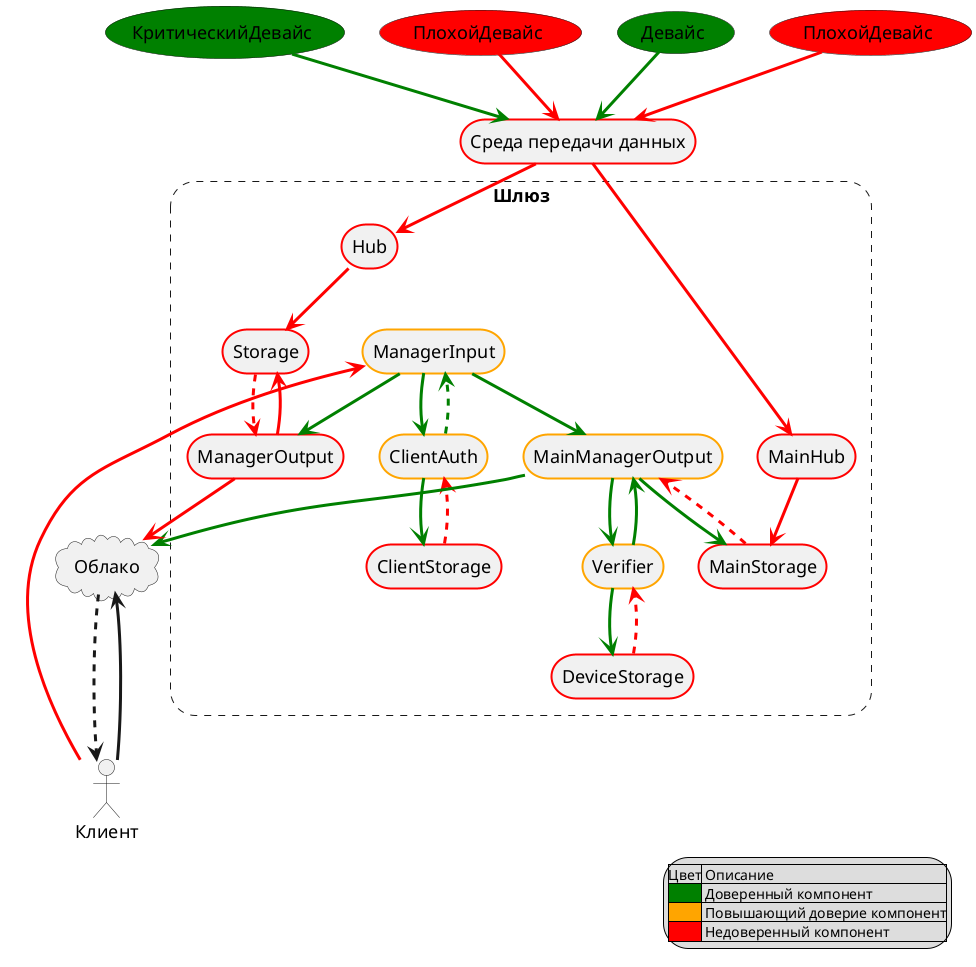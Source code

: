 @startuml

skinparam arrowthickness 3
skinparam defaultFontName Arial
skinparam defaultFontSize 18
skinparam roundCorner 50

legend right
    |Цвет| Описание |
    |<#green>| Доверенный компонент|
    |<#orange>| Повышающий доверие компонент|
    |<#red>| Недоверенный компонент|
endlegend

cloud Облако as cloud
actor Клиент as user


rectangle "Шлюз" #line.dashed{
    

    rectangle Hub as hub #line:Red;line.bold
    rectangle ManagerOutput as out #line:Red;line.bold
    rectangle Storage as storage #line:red;line.bold

    rectangle ClientStorage as cs #line:red;line.bold
    rectangle ClientAuth as auth2 #line:Orange;line.bold

    rectangle ManagerInput as in #line:Orange;line.bold

    rectangle Verifier as verifier #line:Orange;line.bold
    rectangle DeviceStorage as ds #line:red;line.bold
    rectangle MainManagerOutput as mainOut #line:Orange;line.bold
    rectangle MainStorage as mainStorage #line:red;line.bold
    rectangle MainHub as mainHub #line:Red;line.bold
} 


    (КритическийДевайс) as mainDevice #green
    (ПлохойДевайс) as angryDevice2 #red
    (Девайс) as device #green
    (ПлохойДевайс) as angryDevice1 #red

    rectangle "Среда передачи данных" as net #line:Red;line.bold

    angryDevice2 -[#Red]-> net
    mainDevice -[#green]-> net
    net -[#red]-> mainHub


    device -[#green]-> net
    angryDevice1 -[#Red]-> net
    net -[#red]-> hub



mainHub --[#Red]> mainStorage
hub --[#Red]> storage
user -[#red]-> in
in -[#Green]-> auth2
auth2 -[#Green]-> cs
cs .[#Red].> auth2
auth2 .[#Green].>in
in --[#Green]> mainOut
mainOut --[#Green]> mainStorage
mainStorage .[#Red].> mainOut
mainOut --[#Green]> cloud
mainOut --[#Green]> verifier
verifier --[#Green]> ds
ds .[#Red].> verifier
verifier --[#Green]> mainOut

user --> cloud
cloud -..> user

in --[#Green]> out
out --[#Red]> storage
storage .[#Red].> out
out --[#Red]> cloud



@endumls